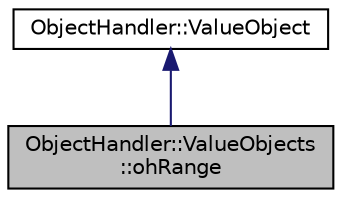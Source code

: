 digraph "ObjectHandler::ValueObjects::ohRange"
{
  edge [fontname="Helvetica",fontsize="10",labelfontname="Helvetica",labelfontsize="10"];
  node [fontname="Helvetica",fontsize="10",shape=record];
  Node2 [label="ObjectHandler::ValueObjects\l::ohRange",height=0.2,width=0.4,color="black", fillcolor="grey75", style="filled", fontcolor="black"];
  Node3 -> Node2 [dir="back",color="midnightblue",fontsize="10",style="solid",fontname="Helvetica"];
  Node3 [label="ObjectHandler::ValueObject",height=0.2,width=0.4,color="black", fillcolor="white", style="filled",URL="$class_object_handler_1_1_value_object.html",tooltip="Capture the values of the arguments passed to the Object constructor. "];
}
